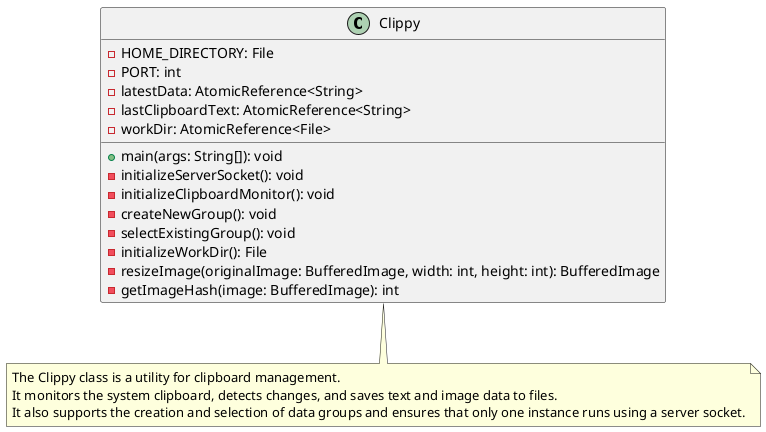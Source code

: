 @startuml

class Clippy {
    - HOME_DIRECTORY: File
    - PORT: int
    - latestData: AtomicReference<String>
    - lastClipboardText: AtomicReference<String>
    - workDir: AtomicReference<File>

    + main(args: String[]): void
    - initializeServerSocket(): void
    - initializeClipboardMonitor(): void
    - createNewGroup(): void
    - selectExistingGroup(): void
    - initializeWorkDir(): File
    - resizeImage(originalImage: BufferedImage, width: int, height: int): BufferedImage
    - getImageHash(image: BufferedImage): int
}

note bottom of Clippy
    The Clippy class is a utility for clipboard management.
    It monitors the system clipboard, detects changes, and saves text and image data to files.
    It also supports the creation and selection of data groups and ensures that only one instance runs using a server socket.
end note

@enduml

